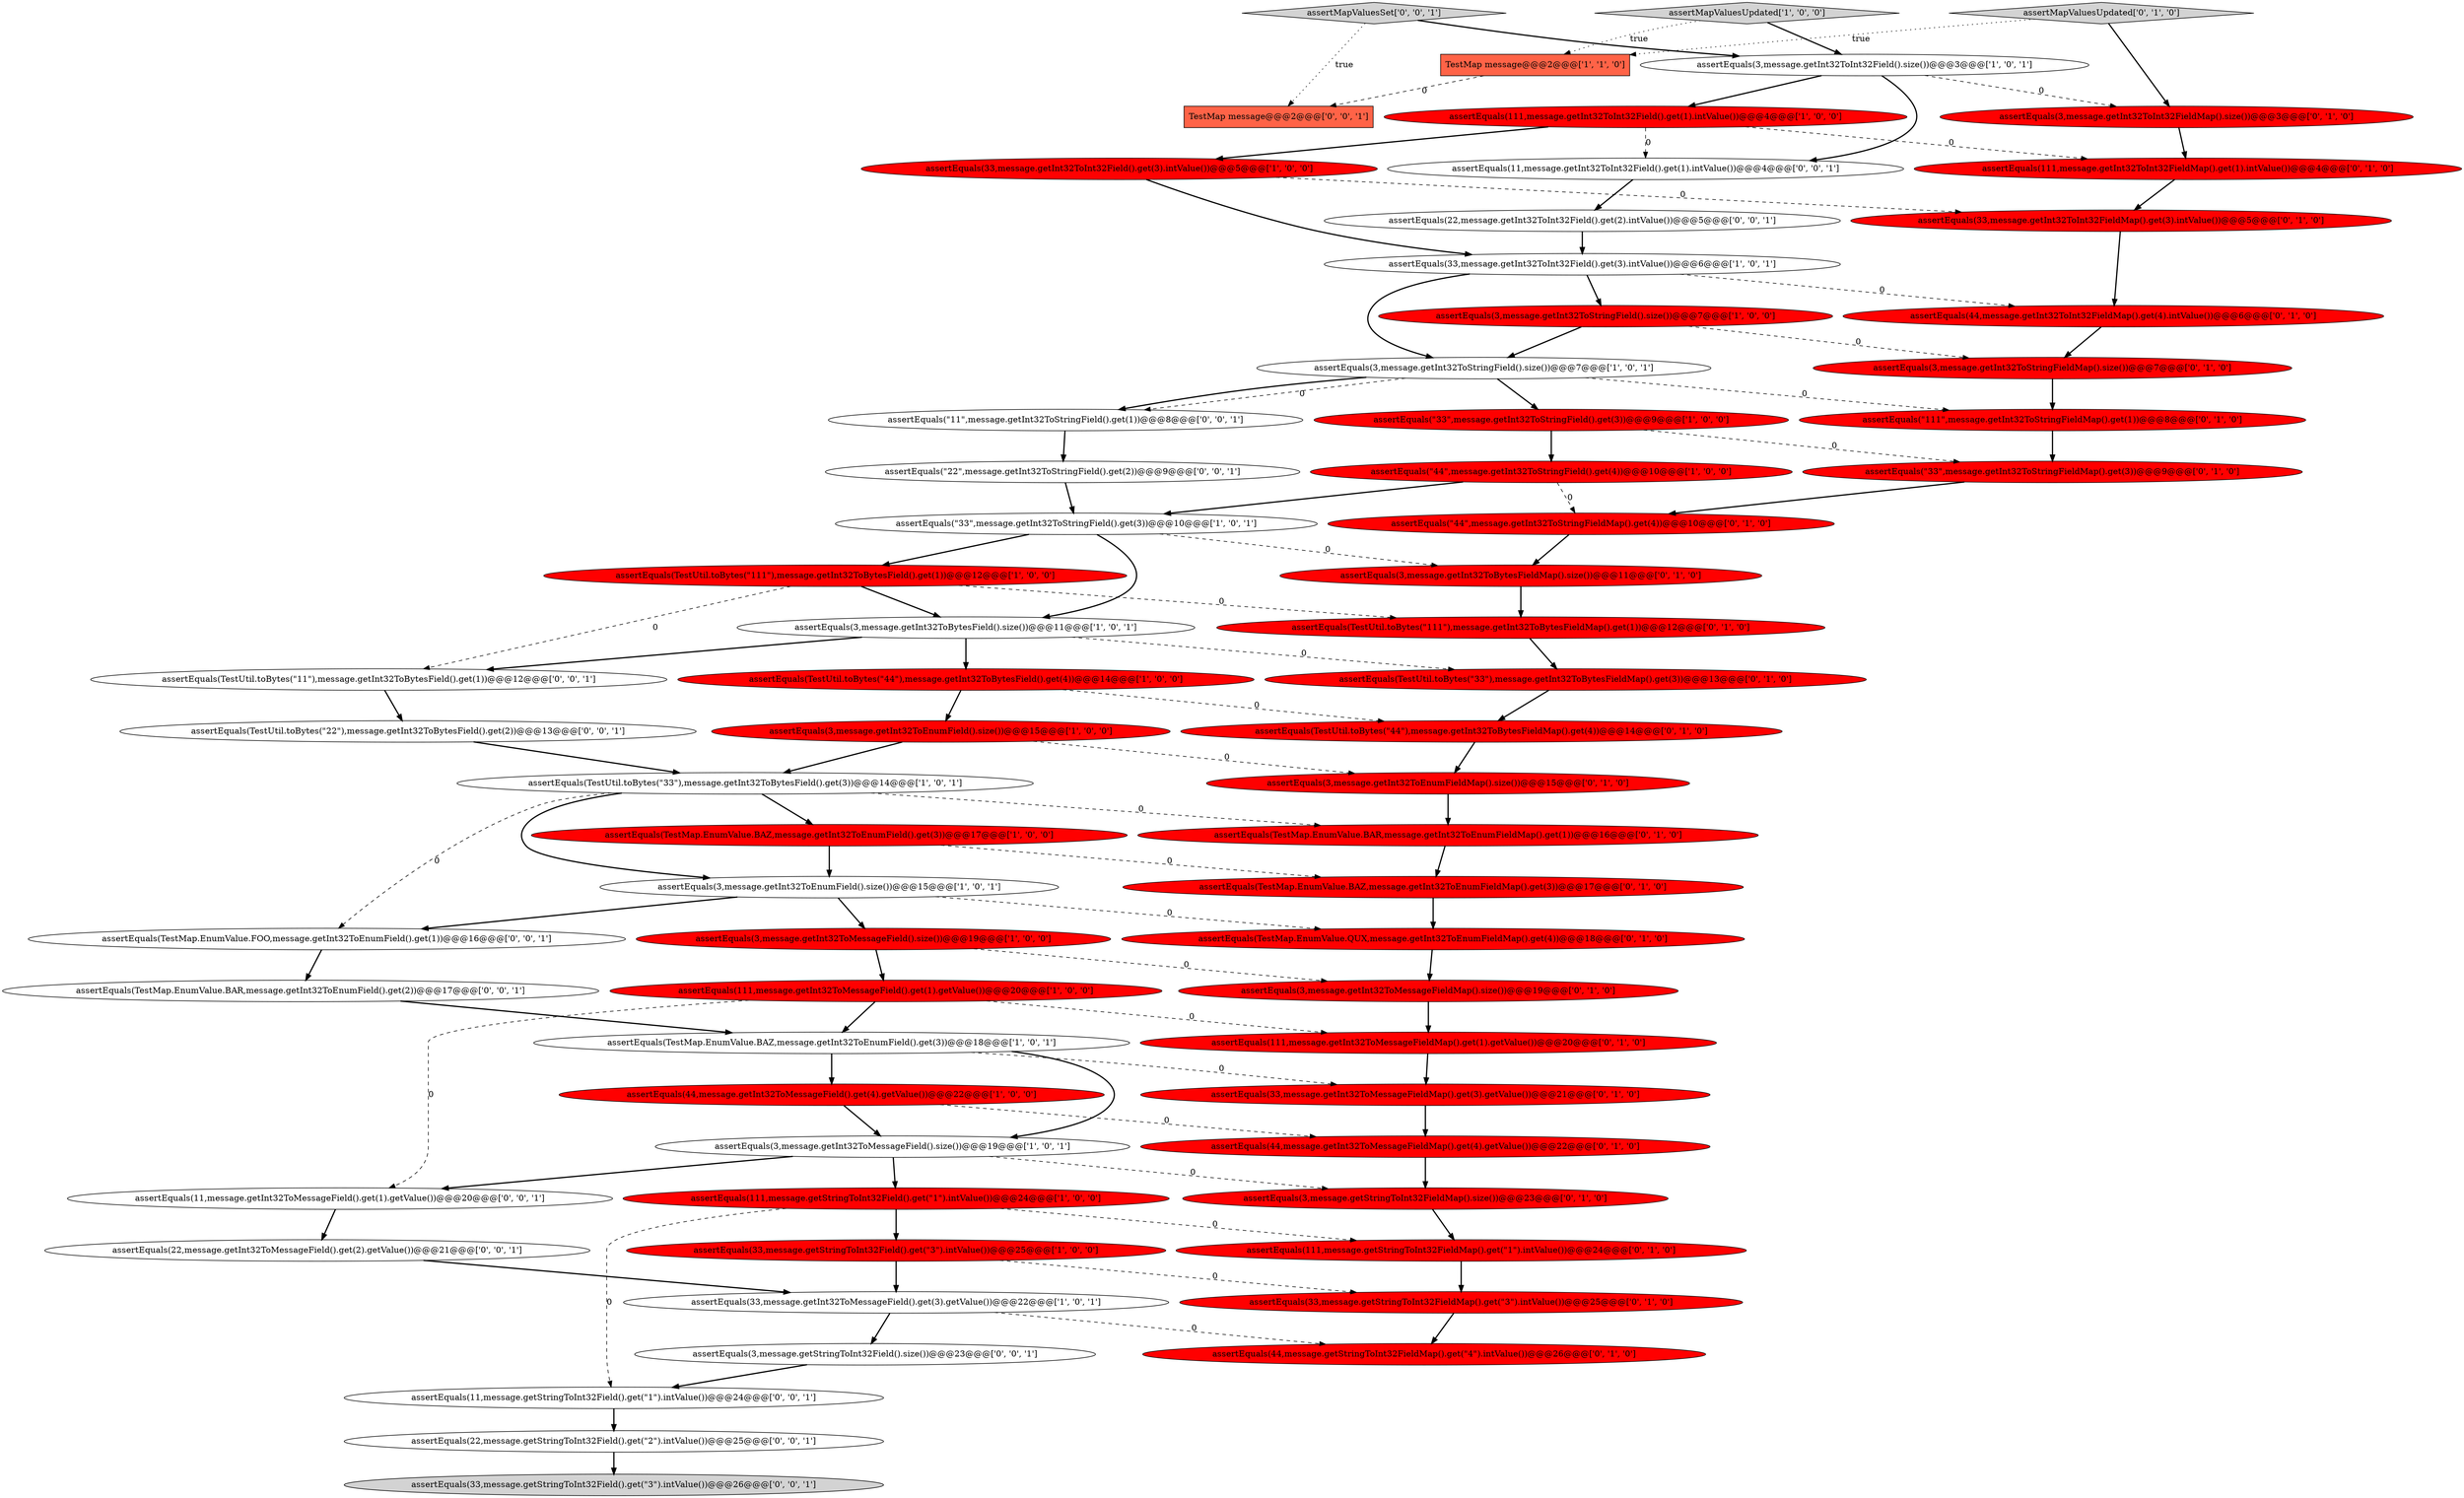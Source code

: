 digraph {
58 [style = filled, label = "assertEquals(TestMap.EnumValue.BAR,message.getInt32ToEnumField().get(2))@@@17@@@['0', '0', '1']", fillcolor = white, shape = ellipse image = "AAA0AAABBB3BBB"];
43 [style = filled, label = "assertEquals(3,message.getStringToInt32FieldMap().size())@@@23@@@['0', '1', '0']", fillcolor = red, shape = ellipse image = "AAA1AAABBB2BBB"];
47 [style = filled, label = "assertEquals(44,message.getInt32ToInt32FieldMap().get(4).intValue())@@@6@@@['0', '1', '0']", fillcolor = red, shape = ellipse image = "AAA1AAABBB2BBB"];
50 [style = filled, label = "assertEquals(TestUtil.toBytes(\"44\"),message.getInt32ToBytesFieldMap().get(4))@@@14@@@['0', '1', '0']", fillcolor = red, shape = ellipse image = "AAA1AAABBB2BBB"];
54 [style = filled, label = "assertEquals(22,message.getStringToInt32Field().get(\"2\").intValue())@@@25@@@['0', '0', '1']", fillcolor = white, shape = ellipse image = "AAA0AAABBB3BBB"];
27 [style = filled, label = "assertEquals(111,message.getInt32ToMessageFieldMap().get(1).getValue())@@@20@@@['0', '1', '0']", fillcolor = red, shape = ellipse image = "AAA1AAABBB2BBB"];
66 [style = filled, label = "assertEquals(TestMap.EnumValue.FOO,message.getInt32ToEnumField().get(1))@@@16@@@['0', '0', '1']", fillcolor = white, shape = ellipse image = "AAA0AAABBB3BBB"];
16 [style = filled, label = "assertEquals(\"33\",message.getInt32ToStringField().get(3))@@@10@@@['1', '0', '1']", fillcolor = white, shape = ellipse image = "AAA0AAABBB1BBB"];
45 [style = filled, label = "assertEquals(33,message.getInt32ToInt32FieldMap().get(3).intValue())@@@5@@@['0', '1', '0']", fillcolor = red, shape = ellipse image = "AAA1AAABBB2BBB"];
42 [style = filled, label = "assertEquals(44,message.getInt32ToMessageFieldMap().get(4).getValue())@@@22@@@['0', '1', '0']", fillcolor = red, shape = ellipse image = "AAA1AAABBB2BBB"];
10 [style = filled, label = "assertEquals(TestUtil.toBytes(\"33\"),message.getInt32ToBytesField().get(3))@@@14@@@['1', '0', '1']", fillcolor = white, shape = ellipse image = "AAA0AAABBB1BBB"];
57 [style = filled, label = "assertEquals(11,message.getInt32ToInt32Field().get(1).intValue())@@@4@@@['0', '0', '1']", fillcolor = white, shape = ellipse image = "AAA0AAABBB3BBB"];
62 [style = filled, label = "assertEquals(TestUtil.toBytes(\"11\"),message.getInt32ToBytesField().get(1))@@@12@@@['0', '0', '1']", fillcolor = white, shape = ellipse image = "AAA0AAABBB3BBB"];
3 [style = filled, label = "assertEquals(3,message.getInt32ToStringField().size())@@@7@@@['1', '0', '0']", fillcolor = red, shape = ellipse image = "AAA1AAABBB1BBB"];
11 [style = filled, label = "assertEquals(TestMap.EnumValue.BAZ,message.getInt32ToEnumField().get(3))@@@18@@@['1', '0', '1']", fillcolor = white, shape = ellipse image = "AAA0AAABBB1BBB"];
0 [style = filled, label = "assertEquals(44,message.getInt32ToMessageField().get(4).getValue())@@@22@@@['1', '0', '0']", fillcolor = red, shape = ellipse image = "AAA1AAABBB1BBB"];
23 [style = filled, label = "assertEquals(TestUtil.toBytes(\"111\"),message.getInt32ToBytesField().get(1))@@@12@@@['1', '0', '0']", fillcolor = red, shape = ellipse image = "AAA1AAABBB1BBB"];
30 [style = filled, label = "assertEquals(TestMap.EnumValue.QUX,message.getInt32ToEnumFieldMap().get(4))@@@18@@@['0', '1', '0']", fillcolor = red, shape = ellipse image = "AAA1AAABBB2BBB"];
25 [style = filled, label = "assertEquals(111,message.getStringToInt32Field().get(\"1\").intValue())@@@24@@@['1', '0', '0']", fillcolor = red, shape = ellipse image = "AAA1AAABBB1BBB"];
20 [style = filled, label = "assertEquals(3,message.getInt32ToBytesField().size())@@@11@@@['1', '0', '1']", fillcolor = white, shape = ellipse image = "AAA0AAABBB1BBB"];
17 [style = filled, label = "assertMapValuesUpdated['1', '0', '0']", fillcolor = lightgray, shape = diamond image = "AAA0AAABBB1BBB"];
40 [style = filled, label = "assertMapValuesUpdated['0', '1', '0']", fillcolor = lightgray, shape = diamond image = "AAA0AAABBB2BBB"];
6 [style = filled, label = "assertEquals(111,message.getInt32ToMessageField().get(1).getValue())@@@20@@@['1', '0', '0']", fillcolor = red, shape = ellipse image = "AAA1AAABBB1BBB"];
15 [style = filled, label = "assertEquals(\"44\",message.getInt32ToStringField().get(4))@@@10@@@['1', '0', '0']", fillcolor = red, shape = ellipse image = "AAA1AAABBB1BBB"];
46 [style = filled, label = "assertEquals(3,message.getInt32ToStringFieldMap().size())@@@7@@@['0', '1', '0']", fillcolor = red, shape = ellipse image = "AAA1AAABBB2BBB"];
18 [style = filled, label = "assertEquals(3,message.getInt32ToMessageField().size())@@@19@@@['1', '0', '0']", fillcolor = red, shape = ellipse image = "AAA1AAABBB1BBB"];
19 [style = filled, label = "assertEquals(33,message.getInt32ToInt32Field().get(3).intValue())@@@5@@@['1', '0', '0']", fillcolor = red, shape = ellipse image = "AAA1AAABBB1BBB"];
24 [style = filled, label = "assertEquals(TestUtil.toBytes(\"44\"),message.getInt32ToBytesField().get(4))@@@14@@@['1', '0', '0']", fillcolor = red, shape = ellipse image = "AAA1AAABBB1BBB"];
28 [style = filled, label = "assertEquals(\"111\",message.getInt32ToStringFieldMap().get(1))@@@8@@@['0', '1', '0']", fillcolor = red, shape = ellipse image = "AAA1AAABBB2BBB"];
13 [style = filled, label = "assertEquals(33,message.getInt32ToInt32Field().get(3).intValue())@@@6@@@['1', '0', '1']", fillcolor = white, shape = ellipse image = "AAA0AAABBB1BBB"];
64 [style = filled, label = "TestMap message@@@2@@@['0', '0', '1']", fillcolor = tomato, shape = box image = "AAA0AAABBB3BBB"];
21 [style = filled, label = "assertEquals(3,message.getInt32ToMessageField().size())@@@19@@@['1', '0', '1']", fillcolor = white, shape = ellipse image = "AAA0AAABBB1BBB"];
34 [style = filled, label = "assertEquals(TestMap.EnumValue.BAZ,message.getInt32ToEnumFieldMap().get(3))@@@17@@@['0', '1', '0']", fillcolor = red, shape = ellipse image = "AAA1AAABBB2BBB"];
38 [style = filled, label = "assertEquals(33,message.getInt32ToMessageFieldMap().get(3).getValue())@@@21@@@['0', '1', '0']", fillcolor = red, shape = ellipse image = "AAA1AAABBB2BBB"];
41 [style = filled, label = "assertEquals(\"33\",message.getInt32ToStringFieldMap().get(3))@@@9@@@['0', '1', '0']", fillcolor = red, shape = ellipse image = "AAA1AAABBB2BBB"];
4 [style = filled, label = "assertEquals(3,message.getInt32ToStringField().size())@@@7@@@['1', '0', '1']", fillcolor = white, shape = ellipse image = "AAA0AAABBB1BBB"];
37 [style = filled, label = "assertEquals(3,message.getInt32ToBytesFieldMap().size())@@@11@@@['0', '1', '0']", fillcolor = red, shape = ellipse image = "AAA1AAABBB2BBB"];
59 [style = filled, label = "assertEquals(TestUtil.toBytes(\"22\"),message.getInt32ToBytesField().get(2))@@@13@@@['0', '0', '1']", fillcolor = white, shape = ellipse image = "AAA0AAABBB3BBB"];
51 [style = filled, label = "assertEquals(\"11\",message.getInt32ToStringField().get(1))@@@8@@@['0', '0', '1']", fillcolor = white, shape = ellipse image = "AAA0AAABBB3BBB"];
44 [style = filled, label = "assertEquals(TestUtil.toBytes(\"111\"),message.getInt32ToBytesFieldMap().get(1))@@@12@@@['0', '1', '0']", fillcolor = red, shape = ellipse image = "AAA1AAABBB2BBB"];
60 [style = filled, label = "assertMapValuesSet['0', '0', '1']", fillcolor = lightgray, shape = diamond image = "AAA0AAABBB3BBB"];
7 [style = filled, label = "assertEquals(3,message.getInt32ToInt32Field().size())@@@3@@@['1', '0', '1']", fillcolor = white, shape = ellipse image = "AAA0AAABBB1BBB"];
26 [style = filled, label = "assertEquals(33,message.getStringToInt32FieldMap().get(\"3\").intValue())@@@25@@@['0', '1', '0']", fillcolor = red, shape = ellipse image = "AAA1AAABBB2BBB"];
36 [style = filled, label = "assertEquals(TestUtil.toBytes(\"33\"),message.getInt32ToBytesFieldMap().get(3))@@@13@@@['0', '1', '0']", fillcolor = red, shape = ellipse image = "AAA1AAABBB2BBB"];
5 [style = filled, label = "assertEquals(111,message.getInt32ToInt32Field().get(1).intValue())@@@4@@@['1', '0', '0']", fillcolor = red, shape = ellipse image = "AAA1AAABBB1BBB"];
8 [style = filled, label = "assertEquals(\"33\",message.getInt32ToStringField().get(3))@@@9@@@['1', '0', '0']", fillcolor = red, shape = ellipse image = "AAA1AAABBB1BBB"];
1 [style = filled, label = "assertEquals(TestMap.EnumValue.BAZ,message.getInt32ToEnumField().get(3))@@@17@@@['1', '0', '0']", fillcolor = red, shape = ellipse image = "AAA1AAABBB1BBB"];
12 [style = filled, label = "assertEquals(33,message.getInt32ToMessageField().get(3).getValue())@@@22@@@['1', '0', '1']", fillcolor = white, shape = ellipse image = "AAA0AAABBB1BBB"];
22 [style = filled, label = "TestMap message@@@2@@@['1', '1', '0']", fillcolor = tomato, shape = box image = "AAA0AAABBB1BBB"];
35 [style = filled, label = "assertEquals(TestMap.EnumValue.BAR,message.getInt32ToEnumFieldMap().get(1))@@@16@@@['0', '1', '0']", fillcolor = red, shape = ellipse image = "AAA1AAABBB2BBB"];
39 [style = filled, label = "assertEquals(3,message.getInt32ToMessageFieldMap().size())@@@19@@@['0', '1', '0']", fillcolor = red, shape = ellipse image = "AAA1AAABBB2BBB"];
31 [style = filled, label = "assertEquals(111,message.getInt32ToInt32FieldMap().get(1).intValue())@@@4@@@['0', '1', '0']", fillcolor = red, shape = ellipse image = "AAA1AAABBB2BBB"];
53 [style = filled, label = "assertEquals(22,message.getInt32ToInt32Field().get(2).intValue())@@@5@@@['0', '0', '1']", fillcolor = white, shape = ellipse image = "AAA0AAABBB3BBB"];
29 [style = filled, label = "assertEquals(3,message.getInt32ToInt32FieldMap().size())@@@3@@@['0', '1', '0']", fillcolor = red, shape = ellipse image = "AAA1AAABBB2BBB"];
55 [style = filled, label = "assertEquals(\"22\",message.getInt32ToStringField().get(2))@@@9@@@['0', '0', '1']", fillcolor = white, shape = ellipse image = "AAA0AAABBB3BBB"];
33 [style = filled, label = "assertEquals(44,message.getStringToInt32FieldMap().get(\"4\").intValue())@@@26@@@['0', '1', '0']", fillcolor = red, shape = ellipse image = "AAA1AAABBB2BBB"];
63 [style = filled, label = "assertEquals(33,message.getStringToInt32Field().get(\"3\").intValue())@@@26@@@['0', '0', '1']", fillcolor = lightgray, shape = ellipse image = "AAA0AAABBB3BBB"];
9 [style = filled, label = "assertEquals(3,message.getInt32ToEnumField().size())@@@15@@@['1', '0', '0']", fillcolor = red, shape = ellipse image = "AAA1AAABBB1BBB"];
14 [style = filled, label = "assertEquals(33,message.getStringToInt32Field().get(\"3\").intValue())@@@25@@@['1', '0', '0']", fillcolor = red, shape = ellipse image = "AAA1AAABBB1BBB"];
48 [style = filled, label = "assertEquals(111,message.getStringToInt32FieldMap().get(\"1\").intValue())@@@24@@@['0', '1', '0']", fillcolor = red, shape = ellipse image = "AAA1AAABBB2BBB"];
49 [style = filled, label = "assertEquals(3,message.getInt32ToEnumFieldMap().size())@@@15@@@['0', '1', '0']", fillcolor = red, shape = ellipse image = "AAA1AAABBB2BBB"];
56 [style = filled, label = "assertEquals(11,message.getStringToInt32Field().get(\"1\").intValue())@@@24@@@['0', '0', '1']", fillcolor = white, shape = ellipse image = "AAA0AAABBB3BBB"];
52 [style = filled, label = "assertEquals(11,message.getInt32ToMessageField().get(1).getValue())@@@20@@@['0', '0', '1']", fillcolor = white, shape = ellipse image = "AAA0AAABBB3BBB"];
65 [style = filled, label = "assertEquals(22,message.getInt32ToMessageField().get(2).getValue())@@@21@@@['0', '0', '1']", fillcolor = white, shape = ellipse image = "AAA0AAABBB3BBB"];
61 [style = filled, label = "assertEquals(3,message.getStringToInt32Field().size())@@@23@@@['0', '0', '1']", fillcolor = white, shape = ellipse image = "AAA0AAABBB3BBB"];
2 [style = filled, label = "assertEquals(3,message.getInt32ToEnumField().size())@@@15@@@['1', '0', '1']", fillcolor = white, shape = ellipse image = "AAA0AAABBB1BBB"];
32 [style = filled, label = "assertEquals(\"44\",message.getInt32ToStringFieldMap().get(4))@@@10@@@['0', '1', '0']", fillcolor = red, shape = ellipse image = "AAA1AAABBB2BBB"];
25->56 [style = dashed, label="0"];
27->38 [style = bold, label=""];
4->51 [style = dashed, label="0"];
32->37 [style = bold, label=""];
61->56 [style = bold, label=""];
54->63 [style = bold, label=""];
25->48 [style = dashed, label="0"];
25->14 [style = bold, label=""];
21->52 [style = bold, label=""];
9->10 [style = bold, label=""];
38->42 [style = bold, label=""];
23->62 [style = dashed, label="0"];
3->4 [style = bold, label=""];
56->54 [style = bold, label=""];
14->26 [style = dashed, label="0"];
18->39 [style = dashed, label="0"];
0->42 [style = dashed, label="0"];
6->11 [style = bold, label=""];
10->66 [style = dashed, label="0"];
4->8 [style = bold, label=""];
20->62 [style = bold, label=""];
2->66 [style = bold, label=""];
58->11 [style = bold, label=""];
41->32 [style = bold, label=""];
60->64 [style = dotted, label="true"];
16->37 [style = dashed, label="0"];
65->12 [style = bold, label=""];
1->34 [style = dashed, label="0"];
52->65 [style = bold, label=""];
7->57 [style = bold, label=""];
2->18 [style = bold, label=""];
0->21 [style = bold, label=""];
21->25 [style = bold, label=""];
19->45 [style = dashed, label="0"];
2->30 [style = dashed, label="0"];
50->49 [style = bold, label=""];
40->22 [style = dotted, label="true"];
7->5 [style = bold, label=""];
19->13 [style = bold, label=""];
6->27 [style = dashed, label="0"];
24->50 [style = dashed, label="0"];
59->10 [style = bold, label=""];
10->2 [style = bold, label=""];
36->50 [style = bold, label=""];
35->34 [style = bold, label=""];
10->1 [style = bold, label=""];
16->20 [style = bold, label=""];
57->53 [style = bold, label=""];
10->35 [style = dashed, label="0"];
40->29 [style = bold, label=""];
23->20 [style = bold, label=""];
12->33 [style = dashed, label="0"];
8->15 [style = bold, label=""];
46->28 [style = bold, label=""];
49->35 [style = bold, label=""];
11->21 [style = bold, label=""];
15->32 [style = dashed, label="0"];
3->46 [style = dashed, label="0"];
5->57 [style = dashed, label="0"];
16->23 [style = bold, label=""];
22->64 [style = dashed, label="0"];
8->41 [style = dashed, label="0"];
28->41 [style = bold, label=""];
4->28 [style = dashed, label="0"];
6->52 [style = dashed, label="0"];
48->26 [style = bold, label=""];
66->58 [style = bold, label=""];
5->19 [style = bold, label=""];
18->6 [style = bold, label=""];
37->44 [style = bold, label=""];
5->31 [style = dashed, label="0"];
17->22 [style = dotted, label="true"];
1->2 [style = bold, label=""];
55->16 [style = bold, label=""];
4->51 [style = bold, label=""];
53->13 [style = bold, label=""];
24->9 [style = bold, label=""];
62->59 [style = bold, label=""];
21->43 [style = dashed, label="0"];
44->36 [style = bold, label=""];
42->43 [style = bold, label=""];
29->31 [style = bold, label=""];
43->48 [style = bold, label=""];
47->46 [style = bold, label=""];
9->49 [style = dashed, label="0"];
39->27 [style = bold, label=""];
15->16 [style = bold, label=""];
34->30 [style = bold, label=""];
17->7 [style = bold, label=""];
12->61 [style = bold, label=""];
11->38 [style = dashed, label="0"];
11->0 [style = bold, label=""];
23->44 [style = dashed, label="0"];
13->3 [style = bold, label=""];
20->36 [style = dashed, label="0"];
51->55 [style = bold, label=""];
60->7 [style = bold, label=""];
14->12 [style = bold, label=""];
45->47 [style = bold, label=""];
30->39 [style = bold, label=""];
7->29 [style = dashed, label="0"];
13->47 [style = dashed, label="0"];
20->24 [style = bold, label=""];
26->33 [style = bold, label=""];
31->45 [style = bold, label=""];
13->4 [style = bold, label=""];
}
